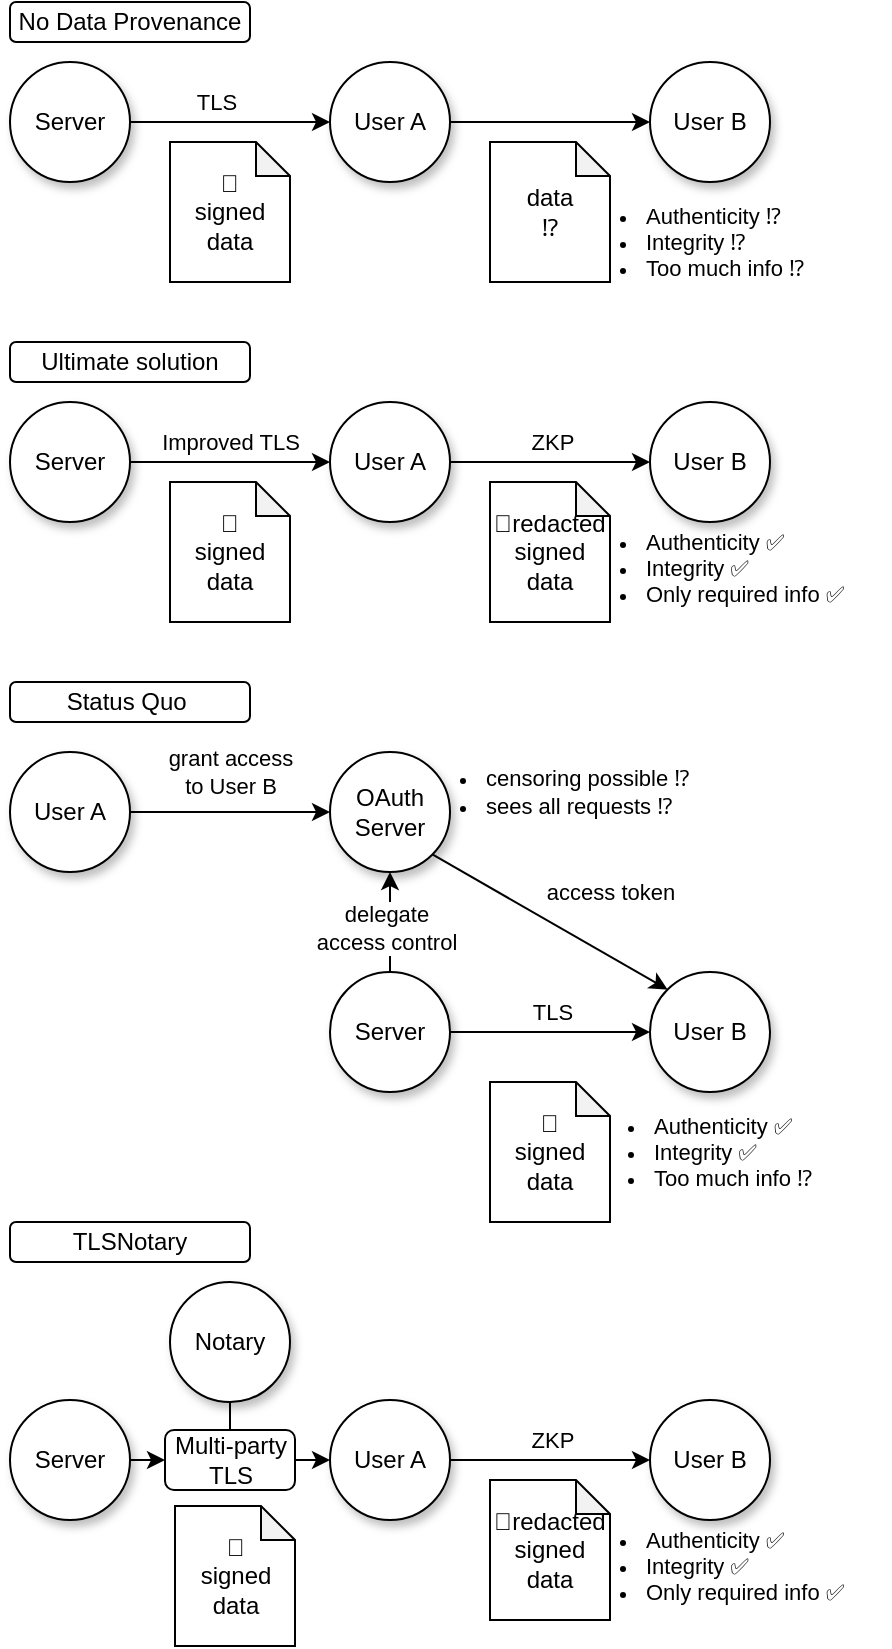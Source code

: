 <mxfile version="21.6.5" type="device">
  <diagram name="Page-1" id="E1Tv2Iv79u1PMs5fWFh_">
    <mxGraphModel dx="1147" dy="1200" grid="1" gridSize="10" guides="1" tooltips="1" connect="1" arrows="1" fold="1" page="1" pageScale="1" pageWidth="827" pageHeight="1169" math="0" shadow="0">
      <root>
        <mxCell id="0" />
        <mxCell id="1" parent="0" />
        <mxCell id="HxEEL8P-OPklS3m3PPNj-46" value="No Data Provenance" style="rounded=1;whiteSpace=wrap;html=1;" parent="1" vertex="1">
          <mxGeometry x="70" y="160" width="120" height="20" as="geometry" />
        </mxCell>
        <mxCell id="HxEEL8P-OPklS3m3PPNj-47" value="Status Quo&amp;nbsp;" style="rounded=1;whiteSpace=wrap;html=1;" parent="1" vertex="1">
          <mxGeometry x="70" y="500" width="120" height="20" as="geometry" />
        </mxCell>
        <mxCell id="HxEEL8P-OPklS3m3PPNj-48" value="Ultimate solution" style="rounded=1;whiteSpace=wrap;html=1;" parent="1" vertex="1">
          <mxGeometry x="70" y="330" width="120" height="20" as="geometry" />
        </mxCell>
        <mxCell id="0T9UpzUMcqbGcj6tkd16-11" value="TLSNotary" style="rounded=1;whiteSpace=wrap;html=1;" parent="1" vertex="1">
          <mxGeometry x="70" y="770" width="120" height="20" as="geometry" />
        </mxCell>
        <mxCell id="0T9UpzUMcqbGcj6tkd16-19" value="" style="group" parent="1" vertex="1" connectable="0">
          <mxGeometry x="70" y="360" width="440" height="113" as="geometry" />
        </mxCell>
        <mxCell id="HxEEL8P-OPklS3m3PPNj-37" value="Server" style="ellipse;whiteSpace=wrap;html=1;aspect=fixed;shadow=1;" parent="0T9UpzUMcqbGcj6tkd16-19" vertex="1">
          <mxGeometry width="60" height="60" as="geometry" />
        </mxCell>
        <mxCell id="HxEEL8P-OPklS3m3PPNj-39" value="User A" style="ellipse;whiteSpace=wrap;html=1;aspect=fixed;shadow=1;" parent="0T9UpzUMcqbGcj6tkd16-19" vertex="1">
          <mxGeometry x="160" width="60" height="60" as="geometry" />
        </mxCell>
        <mxCell id="HxEEL8P-OPklS3m3PPNj-40" value="User B" style="ellipse;whiteSpace=wrap;html=1;aspect=fixed;shadow=1;" parent="0T9UpzUMcqbGcj6tkd16-19" vertex="1">
          <mxGeometry x="320" width="60" height="60" as="geometry" />
        </mxCell>
        <mxCell id="HxEEL8P-OPklS3m3PPNj-38" style="edgeStyle=orthogonalEdgeStyle;rounded=0;orthogonalLoop=1;jettySize=auto;html=1;exitX=1;exitY=0.5;exitDx=0;exitDy=0;entryX=0;entryY=0.5;entryDx=0;entryDy=0;" parent="0T9UpzUMcqbGcj6tkd16-19" source="HxEEL8P-OPklS3m3PPNj-39" target="HxEEL8P-OPklS3m3PPNj-40" edge="1">
          <mxGeometry relative="1" as="geometry" />
        </mxCell>
        <mxCell id="HxEEL8P-OPklS3m3PPNj-49" value="ZKP" style="edgeLabel;html=1;align=center;verticalAlign=middle;resizable=0;points=[];" parent="HxEEL8P-OPklS3m3PPNj-38" vertex="1" connectable="0">
          <mxGeometry x="-0.235" y="1" relative="1" as="geometry">
            <mxPoint x="12" y="-9" as="offset" />
          </mxGeometry>
        </mxCell>
        <mxCell id="HxEEL8P-OPklS3m3PPNj-41" value="" style="endArrow=classic;html=1;rounded=0;exitX=1;exitY=0.5;exitDx=0;exitDy=0;" parent="0T9UpzUMcqbGcj6tkd16-19" source="HxEEL8P-OPklS3m3PPNj-37" target="HxEEL8P-OPklS3m3PPNj-39" edge="1">
          <mxGeometry width="50" height="50" relative="1" as="geometry">
            <mxPoint x="340" y="170" as="sourcePoint" />
            <mxPoint x="390" y="120" as="targetPoint" />
          </mxGeometry>
        </mxCell>
        <mxCell id="HxEEL8P-OPklS3m3PPNj-42" value="Improved TLS" style="edgeLabel;html=1;align=center;verticalAlign=middle;resizable=0;points=[];" parent="HxEEL8P-OPklS3m3PPNj-41" vertex="1" connectable="0">
          <mxGeometry x="-0.146" y="-1" relative="1" as="geometry">
            <mxPoint x="7" y="-11" as="offset" />
          </mxGeometry>
        </mxCell>
        <mxCell id="HxEEL8P-OPklS3m3PPNj-43" value="🔐&lt;br&gt;signed&lt;br&gt;data&lt;br&gt;" style="shape=note;whiteSpace=wrap;html=1;backgroundOutline=1;darkOpacity=0.05;size=17;" parent="0T9UpzUMcqbGcj6tkd16-19" vertex="1">
          <mxGeometry x="80" y="40" width="60" height="70" as="geometry" />
        </mxCell>
        <mxCell id="HxEEL8P-OPklS3m3PPNj-44" value="🔐redacted&lt;br&gt;signed&lt;br style=&quot;border-color: var(--border-color);&quot;&gt;data" style="shape=note;whiteSpace=wrap;html=1;backgroundOutline=1;darkOpacity=0.05;size=17;" parent="0T9UpzUMcqbGcj6tkd16-19" vertex="1">
          <mxGeometry x="240" y="40" width="60" height="70" as="geometry" />
        </mxCell>
        <mxCell id="HxEEL8P-OPklS3m3PPNj-45" value="&lt;ul style=&quot;font-size: 11px;&quot;&gt;&lt;li style=&quot;border-color: var(--border-color);&quot;&gt;Authenticity ✅&lt;/li&gt;&lt;li style=&quot;border-color: var(--border-color);&quot;&gt;Integrity&amp;nbsp;✅&lt;/li&gt;&lt;li style=&quot;border-color: var(--border-color);&quot;&gt;Only required info&amp;nbsp;✅&lt;br&gt;&lt;/li&gt;&lt;/ul&gt;" style="rounded=0;whiteSpace=wrap;html=1;align=left;fillColor=none;strokeColor=none;horizontal=1;" parent="0T9UpzUMcqbGcj6tkd16-19" vertex="1">
          <mxGeometry x="276" y="53" width="164" height="60" as="geometry" />
        </mxCell>
        <mxCell id="0T9UpzUMcqbGcj6tkd16-21" value="" style="group" parent="1" vertex="1" connectable="0">
          <mxGeometry x="70" y="800" width="440" height="182" as="geometry" />
        </mxCell>
        <mxCell id="0T9UpzUMcqbGcj6tkd16-1" value="Server" style="ellipse;whiteSpace=wrap;html=1;aspect=fixed;shadow=1;" parent="0T9UpzUMcqbGcj6tkd16-21" vertex="1">
          <mxGeometry y="59" width="60" height="60" as="geometry" />
        </mxCell>
        <mxCell id="0T9UpzUMcqbGcj6tkd16-4" value="User A" style="ellipse;whiteSpace=wrap;html=1;aspect=fixed;shadow=1;" parent="0T9UpzUMcqbGcj6tkd16-21" vertex="1">
          <mxGeometry x="160" y="59" width="60" height="60" as="geometry" />
        </mxCell>
        <mxCell id="0T9UpzUMcqbGcj6tkd16-5" value="User B" style="ellipse;whiteSpace=wrap;html=1;aspect=fixed;shadow=1;" parent="0T9UpzUMcqbGcj6tkd16-21" vertex="1">
          <mxGeometry x="320" y="59" width="60" height="60" as="geometry" />
        </mxCell>
        <mxCell id="0T9UpzUMcqbGcj6tkd16-2" style="edgeStyle=orthogonalEdgeStyle;rounded=0;orthogonalLoop=1;jettySize=auto;html=1;exitX=1;exitY=0.5;exitDx=0;exitDy=0;entryX=0;entryY=0.5;entryDx=0;entryDy=0;" parent="0T9UpzUMcqbGcj6tkd16-21" source="0T9UpzUMcqbGcj6tkd16-4" target="0T9UpzUMcqbGcj6tkd16-5" edge="1">
          <mxGeometry relative="1" as="geometry" />
        </mxCell>
        <mxCell id="0T9UpzUMcqbGcj6tkd16-3" value="ZKP" style="edgeLabel;html=1;align=center;verticalAlign=middle;resizable=0;points=[];" parent="0T9UpzUMcqbGcj6tkd16-2" vertex="1" connectable="0">
          <mxGeometry x="-0.235" y="1" relative="1" as="geometry">
            <mxPoint x="12" y="-9" as="offset" />
          </mxGeometry>
        </mxCell>
        <mxCell id="0T9UpzUMcqbGcj6tkd16-8" value="🔐&lt;br&gt;signed&lt;br&gt;data&lt;br&gt;" style="shape=note;whiteSpace=wrap;html=1;backgroundOutline=1;darkOpacity=0.05;size=17;" parent="0T9UpzUMcqbGcj6tkd16-21" vertex="1">
          <mxGeometry x="82.5" y="112" width="60" height="70" as="geometry" />
        </mxCell>
        <mxCell id="0T9UpzUMcqbGcj6tkd16-9" value="🔐redacted&lt;br&gt;signed&lt;br style=&quot;border-color: var(--border-color);&quot;&gt;data" style="shape=note;whiteSpace=wrap;html=1;backgroundOutline=1;darkOpacity=0.05;size=17;" parent="0T9UpzUMcqbGcj6tkd16-21" vertex="1">
          <mxGeometry x="240" y="99" width="60" height="70" as="geometry" />
        </mxCell>
        <mxCell id="0T9UpzUMcqbGcj6tkd16-10" value="&lt;ul style=&quot;font-size: 11px;&quot;&gt;&lt;li style=&quot;border-color: var(--border-color);&quot;&gt;Authenticity ✅&lt;/li&gt;&lt;li style=&quot;border-color: var(--border-color);&quot;&gt;Integrity&amp;nbsp;✅&lt;/li&gt;&lt;li style=&quot;border-color: var(--border-color);&quot;&gt;Only required info&amp;nbsp;✅&lt;br&gt;&lt;/li&gt;&lt;/ul&gt;" style="rounded=0;whiteSpace=wrap;html=1;align=left;fillColor=none;strokeColor=none;horizontal=1;" parent="0T9UpzUMcqbGcj6tkd16-21" vertex="1">
          <mxGeometry x="276" y="112" width="164" height="60" as="geometry" />
        </mxCell>
        <mxCell id="0T9UpzUMcqbGcj6tkd16-12" value="Notary" style="ellipse;whiteSpace=wrap;html=1;aspect=fixed;shadow=1;" parent="0T9UpzUMcqbGcj6tkd16-21" vertex="1">
          <mxGeometry x="80" width="60" height="60" as="geometry" />
        </mxCell>
        <mxCell id="0T9UpzUMcqbGcj6tkd16-16" style="edgeStyle=orthogonalEdgeStyle;rounded=0;orthogonalLoop=1;jettySize=auto;html=1;exitX=1;exitY=0.5;exitDx=0;exitDy=0;entryX=0;entryY=0.5;entryDx=0;entryDy=0;" parent="0T9UpzUMcqbGcj6tkd16-21" source="0T9UpzUMcqbGcj6tkd16-14" target="0T9UpzUMcqbGcj6tkd16-4" edge="1">
          <mxGeometry relative="1" as="geometry" />
        </mxCell>
        <mxCell id="0T9UpzUMcqbGcj6tkd16-14" value="Multi-party TLS" style="rounded=1;whiteSpace=wrap;html=1;" parent="0T9UpzUMcqbGcj6tkd16-21" vertex="1">
          <mxGeometry x="77.5" y="74" width="65" height="30" as="geometry" />
        </mxCell>
        <mxCell id="0T9UpzUMcqbGcj6tkd16-15" style="edgeStyle=orthogonalEdgeStyle;rounded=0;orthogonalLoop=1;jettySize=auto;html=1;exitX=1;exitY=0.5;exitDx=0;exitDy=0;entryX=0;entryY=0.5;entryDx=0;entryDy=0;" parent="0T9UpzUMcqbGcj6tkd16-21" source="0T9UpzUMcqbGcj6tkd16-1" target="0T9UpzUMcqbGcj6tkd16-14" edge="1">
          <mxGeometry relative="1" as="geometry" />
        </mxCell>
        <mxCell id="0T9UpzUMcqbGcj6tkd16-17" style="edgeStyle=orthogonalEdgeStyle;rounded=0;orthogonalLoop=1;jettySize=auto;html=1;exitX=0.5;exitY=1;exitDx=0;exitDy=0;entryX=0.5;entryY=0;entryDx=0;entryDy=0;startArrow=none;startFill=0;endArrow=none;endFill=0;" parent="0T9UpzUMcqbGcj6tkd16-21" source="0T9UpzUMcqbGcj6tkd16-12" target="0T9UpzUMcqbGcj6tkd16-14" edge="1">
          <mxGeometry relative="1" as="geometry" />
        </mxCell>
        <mxCell id="HxEEL8P-OPklS3m3PPNj-18" value="&lt;ul style=&quot;font-size: 11px;&quot;&gt;&lt;li&gt;Authenticity ✅&lt;/li&gt;&lt;li style=&quot;border-color: var(--border-color);&quot;&gt;Integrity&amp;nbsp;✅&lt;/li&gt;&lt;li&gt;&lt;span style=&quot;background-color: initial;&quot;&gt;Too much info&amp;nbsp;&lt;/span&gt;⁉️&lt;br&gt;&lt;/li&gt;&lt;/ul&gt;" style="rounded=0;whiteSpace=wrap;html=1;align=left;fillColor=none;strokeColor=none;horizontal=1;" parent="1" vertex="1">
          <mxGeometry x="350" y="705" width="136" height="60" as="geometry" />
        </mxCell>
        <mxCell id="HxEEL8P-OPklS3m3PPNj-24" value="Server" style="ellipse;whiteSpace=wrap;html=1;aspect=fixed;shadow=1;" parent="1" vertex="1">
          <mxGeometry x="230" y="645" width="60" height="60" as="geometry" />
        </mxCell>
        <mxCell id="HxEEL8P-OPklS3m3PPNj-25" style="rounded=0;orthogonalLoop=1;jettySize=auto;html=1;exitX=1;exitY=0.5;exitDx=0;exitDy=0;entryX=0;entryY=0.5;entryDx=0;entryDy=0;" parent="1" source="HxEEL8P-OPklS3m3PPNj-24" target="HxEEL8P-OPklS3m3PPNj-28" edge="1">
          <mxGeometry relative="1" as="geometry" />
        </mxCell>
        <mxCell id="HxEEL8P-OPklS3m3PPNj-26" value="TLS" style="edgeLabel;html=1;align=center;verticalAlign=middle;resizable=0;points=[];" parent="HxEEL8P-OPklS3m3PPNj-25" vertex="1" connectable="0">
          <mxGeometry x="-0.112" y="2" relative="1" as="geometry">
            <mxPoint x="6" y="-8" as="offset" />
          </mxGeometry>
        </mxCell>
        <mxCell id="HxEEL8P-OPklS3m3PPNj-27" value="User A" style="ellipse;whiteSpace=wrap;html=1;aspect=fixed;shadow=1;" parent="1" vertex="1">
          <mxGeometry x="70" y="535" width="60" height="60" as="geometry" />
        </mxCell>
        <mxCell id="HxEEL8P-OPklS3m3PPNj-28" value="User B" style="ellipse;whiteSpace=wrap;html=1;aspect=fixed;shadow=1;" parent="1" vertex="1">
          <mxGeometry x="390" y="645" width="60" height="60" as="geometry" />
        </mxCell>
        <mxCell id="HxEEL8P-OPklS3m3PPNj-29" value="" style="endArrow=none;html=1;rounded=0;startArrow=classic;startFill=1;endFill=0;" parent="1" source="HxEEL8P-OPklS3m3PPNj-33" target="HxEEL8P-OPklS3m3PPNj-27" edge="1">
          <mxGeometry width="50" height="50" relative="1" as="geometry">
            <mxPoint x="110" y="575" as="sourcePoint" />
            <mxPoint x="450" y="665" as="targetPoint" />
          </mxGeometry>
        </mxCell>
        <mxCell id="HxEEL8P-OPklS3m3PPNj-30" value="grant access&lt;br&gt;to User B" style="edgeLabel;html=1;align=center;verticalAlign=middle;resizable=0;points=[];" parent="HxEEL8P-OPklS3m3PPNj-29" vertex="1" connectable="0">
          <mxGeometry x="-0.004" y="-1" relative="1" as="geometry">
            <mxPoint y="-19" as="offset" />
          </mxGeometry>
        </mxCell>
        <mxCell id="HxEEL8P-OPklS3m3PPNj-32" style="edgeStyle=orthogonalEdgeStyle;rounded=0;orthogonalLoop=1;jettySize=auto;html=1;exitX=0.5;exitY=1;exitDx=0;exitDy=0;entryX=0.5;entryY=0;entryDx=0;entryDy=0;startArrow=classic;startFill=1;endArrow=none;endFill=0;" parent="1" source="HxEEL8P-OPklS3m3PPNj-33" target="HxEEL8P-OPklS3m3PPNj-24" edge="1">
          <mxGeometry relative="1" as="geometry" />
        </mxCell>
        <mxCell id="2jyW2hphGHJ1HJf9qghL-2" value="delegate&lt;br&gt;access control" style="edgeLabel;html=1;align=center;verticalAlign=middle;resizable=0;points=[];fontSize=11;fontFamily=Helvetica;" parent="HxEEL8P-OPklS3m3PPNj-32" vertex="1" connectable="0">
          <mxGeometry x="0.24" y="2" relative="1" as="geometry">
            <mxPoint x="-4" y="-3" as="offset" />
          </mxGeometry>
        </mxCell>
        <mxCell id="HxEEL8P-OPklS3m3PPNj-33" value="OAuth&lt;br&gt;Server" style="ellipse;whiteSpace=wrap;html=1;aspect=fixed;shadow=1;" parent="1" vertex="1">
          <mxGeometry x="230" y="535" width="60" height="60" as="geometry" />
        </mxCell>
        <mxCell id="HxEEL8P-OPklS3m3PPNj-34" value="&lt;ul style=&quot;font-size: 11px;&quot;&gt;&lt;li&gt;&lt;span style=&quot;background-color: initial;&quot;&gt;censoring possible&lt;/span&gt;&amp;nbsp;⁉️&lt;/li&gt;&lt;li&gt;&lt;span style=&quot;background-color: initial;&quot;&gt;sees all requests&lt;/span&gt;&amp;nbsp;⁉️&lt;/li&gt;&lt;/ul&gt;" style="rounded=0;whiteSpace=wrap;html=1;align=left;fillColor=none;strokeColor=none;horizontal=1;" parent="1" vertex="1">
          <mxGeometry x="266" y="535" width="148" height="40" as="geometry" />
        </mxCell>
        <mxCell id="0T9UpzUMcqbGcj6tkd16-13" value="🔐&lt;br&gt;signed&lt;br&gt;data&lt;br&gt;" style="shape=note;whiteSpace=wrap;html=1;backgroundOutline=1;darkOpacity=0.05;size=17;" parent="1" vertex="1">
          <mxGeometry x="310" y="700" width="60" height="70" as="geometry" />
        </mxCell>
        <mxCell id="2jyW2hphGHJ1HJf9qghL-3" value="" style="endArrow=classic;html=1;rounded=0;exitX=1;exitY=1;exitDx=0;exitDy=0;entryX=0;entryY=0;entryDx=0;entryDy=0;" parent="1" source="HxEEL8P-OPklS3m3PPNj-33" target="HxEEL8P-OPklS3m3PPNj-28" edge="1">
          <mxGeometry width="50" height="50" relative="1" as="geometry">
            <mxPoint x="310" y="645" as="sourcePoint" />
            <mxPoint x="360" y="595" as="targetPoint" />
          </mxGeometry>
        </mxCell>
        <mxCell id="2jyW2hphGHJ1HJf9qghL-4" value="access token" style="edgeLabel;html=1;align=center;verticalAlign=middle;resizable=0;points=[];" parent="2jyW2hphGHJ1HJf9qghL-3" vertex="1" connectable="0">
          <mxGeometry x="0.238" relative="1" as="geometry">
            <mxPoint x="16" y="-23" as="offset" />
          </mxGeometry>
        </mxCell>
        <mxCell id="HxEEL8P-OPklS3m3PPNj-1" value="Server" style="ellipse;whiteSpace=wrap;html=1;aspect=fixed;shadow=1;" parent="1" vertex="1">
          <mxGeometry x="70" y="190" width="60" height="60" as="geometry" />
        </mxCell>
        <mxCell id="HxEEL8P-OPklS3m3PPNj-2" value="User A" style="ellipse;whiteSpace=wrap;html=1;aspect=fixed;shadow=1;" parent="1" vertex="1">
          <mxGeometry x="230" y="190" width="60" height="60" as="geometry" />
        </mxCell>
        <mxCell id="HxEEL8P-OPklS3m3PPNj-3" value="User B" style="ellipse;whiteSpace=wrap;html=1;aspect=fixed;shadow=1;" parent="1" vertex="1">
          <mxGeometry x="390" y="190" width="60" height="60" as="geometry" />
        </mxCell>
        <mxCell id="HxEEL8P-OPklS3m3PPNj-5" style="edgeStyle=orthogonalEdgeStyle;rounded=0;orthogonalLoop=1;jettySize=auto;html=1;exitX=1;exitY=0.5;exitDx=0;exitDy=0;entryX=0;entryY=0.5;entryDx=0;entryDy=0;" parent="1" source="HxEEL8P-OPklS3m3PPNj-2" target="HxEEL8P-OPklS3m3PPNj-3" edge="1">
          <mxGeometry relative="1" as="geometry" />
        </mxCell>
        <mxCell id="HxEEL8P-OPklS3m3PPNj-4" value="" style="endArrow=classic;html=1;rounded=0;exitX=1;exitY=0.5;exitDx=0;exitDy=0;" parent="1" source="HxEEL8P-OPklS3m3PPNj-1" target="HxEEL8P-OPklS3m3PPNj-2" edge="1">
          <mxGeometry width="50" height="50" relative="1" as="geometry">
            <mxPoint x="410" y="360" as="sourcePoint" />
            <mxPoint x="460" y="310" as="targetPoint" />
          </mxGeometry>
        </mxCell>
        <mxCell id="HxEEL8P-OPklS3m3PPNj-6" value="TLS" style="edgeLabel;html=1;align=center;verticalAlign=middle;resizable=0;points=[];" parent="HxEEL8P-OPklS3m3PPNj-4" vertex="1" connectable="0">
          <mxGeometry x="-0.146" y="-1" relative="1" as="geometry">
            <mxPoint y="-11" as="offset" />
          </mxGeometry>
        </mxCell>
        <mxCell id="HxEEL8P-OPklS3m3PPNj-8" value="data&lt;br&gt;⁉️" style="shape=note;whiteSpace=wrap;html=1;backgroundOutline=1;darkOpacity=0.05;size=17;" parent="1" vertex="1">
          <mxGeometry x="310" y="230" width="60" height="70" as="geometry" />
        </mxCell>
        <mxCell id="HxEEL8P-OPklS3m3PPNj-9" value="&lt;ul style=&quot;font-size: 11px;&quot;&gt;&lt;li&gt;Authenticity ⁉️&lt;/li&gt;&lt;li style=&quot;border-color: var(--border-color);&quot;&gt;Integrity ⁉️&lt;/li&gt;&lt;li&gt;&lt;span style=&quot;background-color: initial;&quot;&gt;Too much info&amp;nbsp;&lt;/span&gt;⁉️&lt;br&gt;&lt;/li&gt;&lt;/ul&gt;" style="rounded=0;whiteSpace=wrap;html=1;align=left;fillColor=none;strokeColor=none;horizontal=1;" parent="1" vertex="1">
          <mxGeometry x="346" y="250" width="136" height="60" as="geometry" />
        </mxCell>
        <mxCell id="xLXuI-9Z-1ACPAXbHEKi-2" value="🔐&lt;br&gt;signed&lt;br&gt;data&lt;br&gt;" style="shape=note;whiteSpace=wrap;html=1;backgroundOutline=1;darkOpacity=0.05;size=17;" vertex="1" parent="1">
          <mxGeometry x="150" y="230" width="60" height="70" as="geometry" />
        </mxCell>
      </root>
    </mxGraphModel>
  </diagram>
</mxfile>
